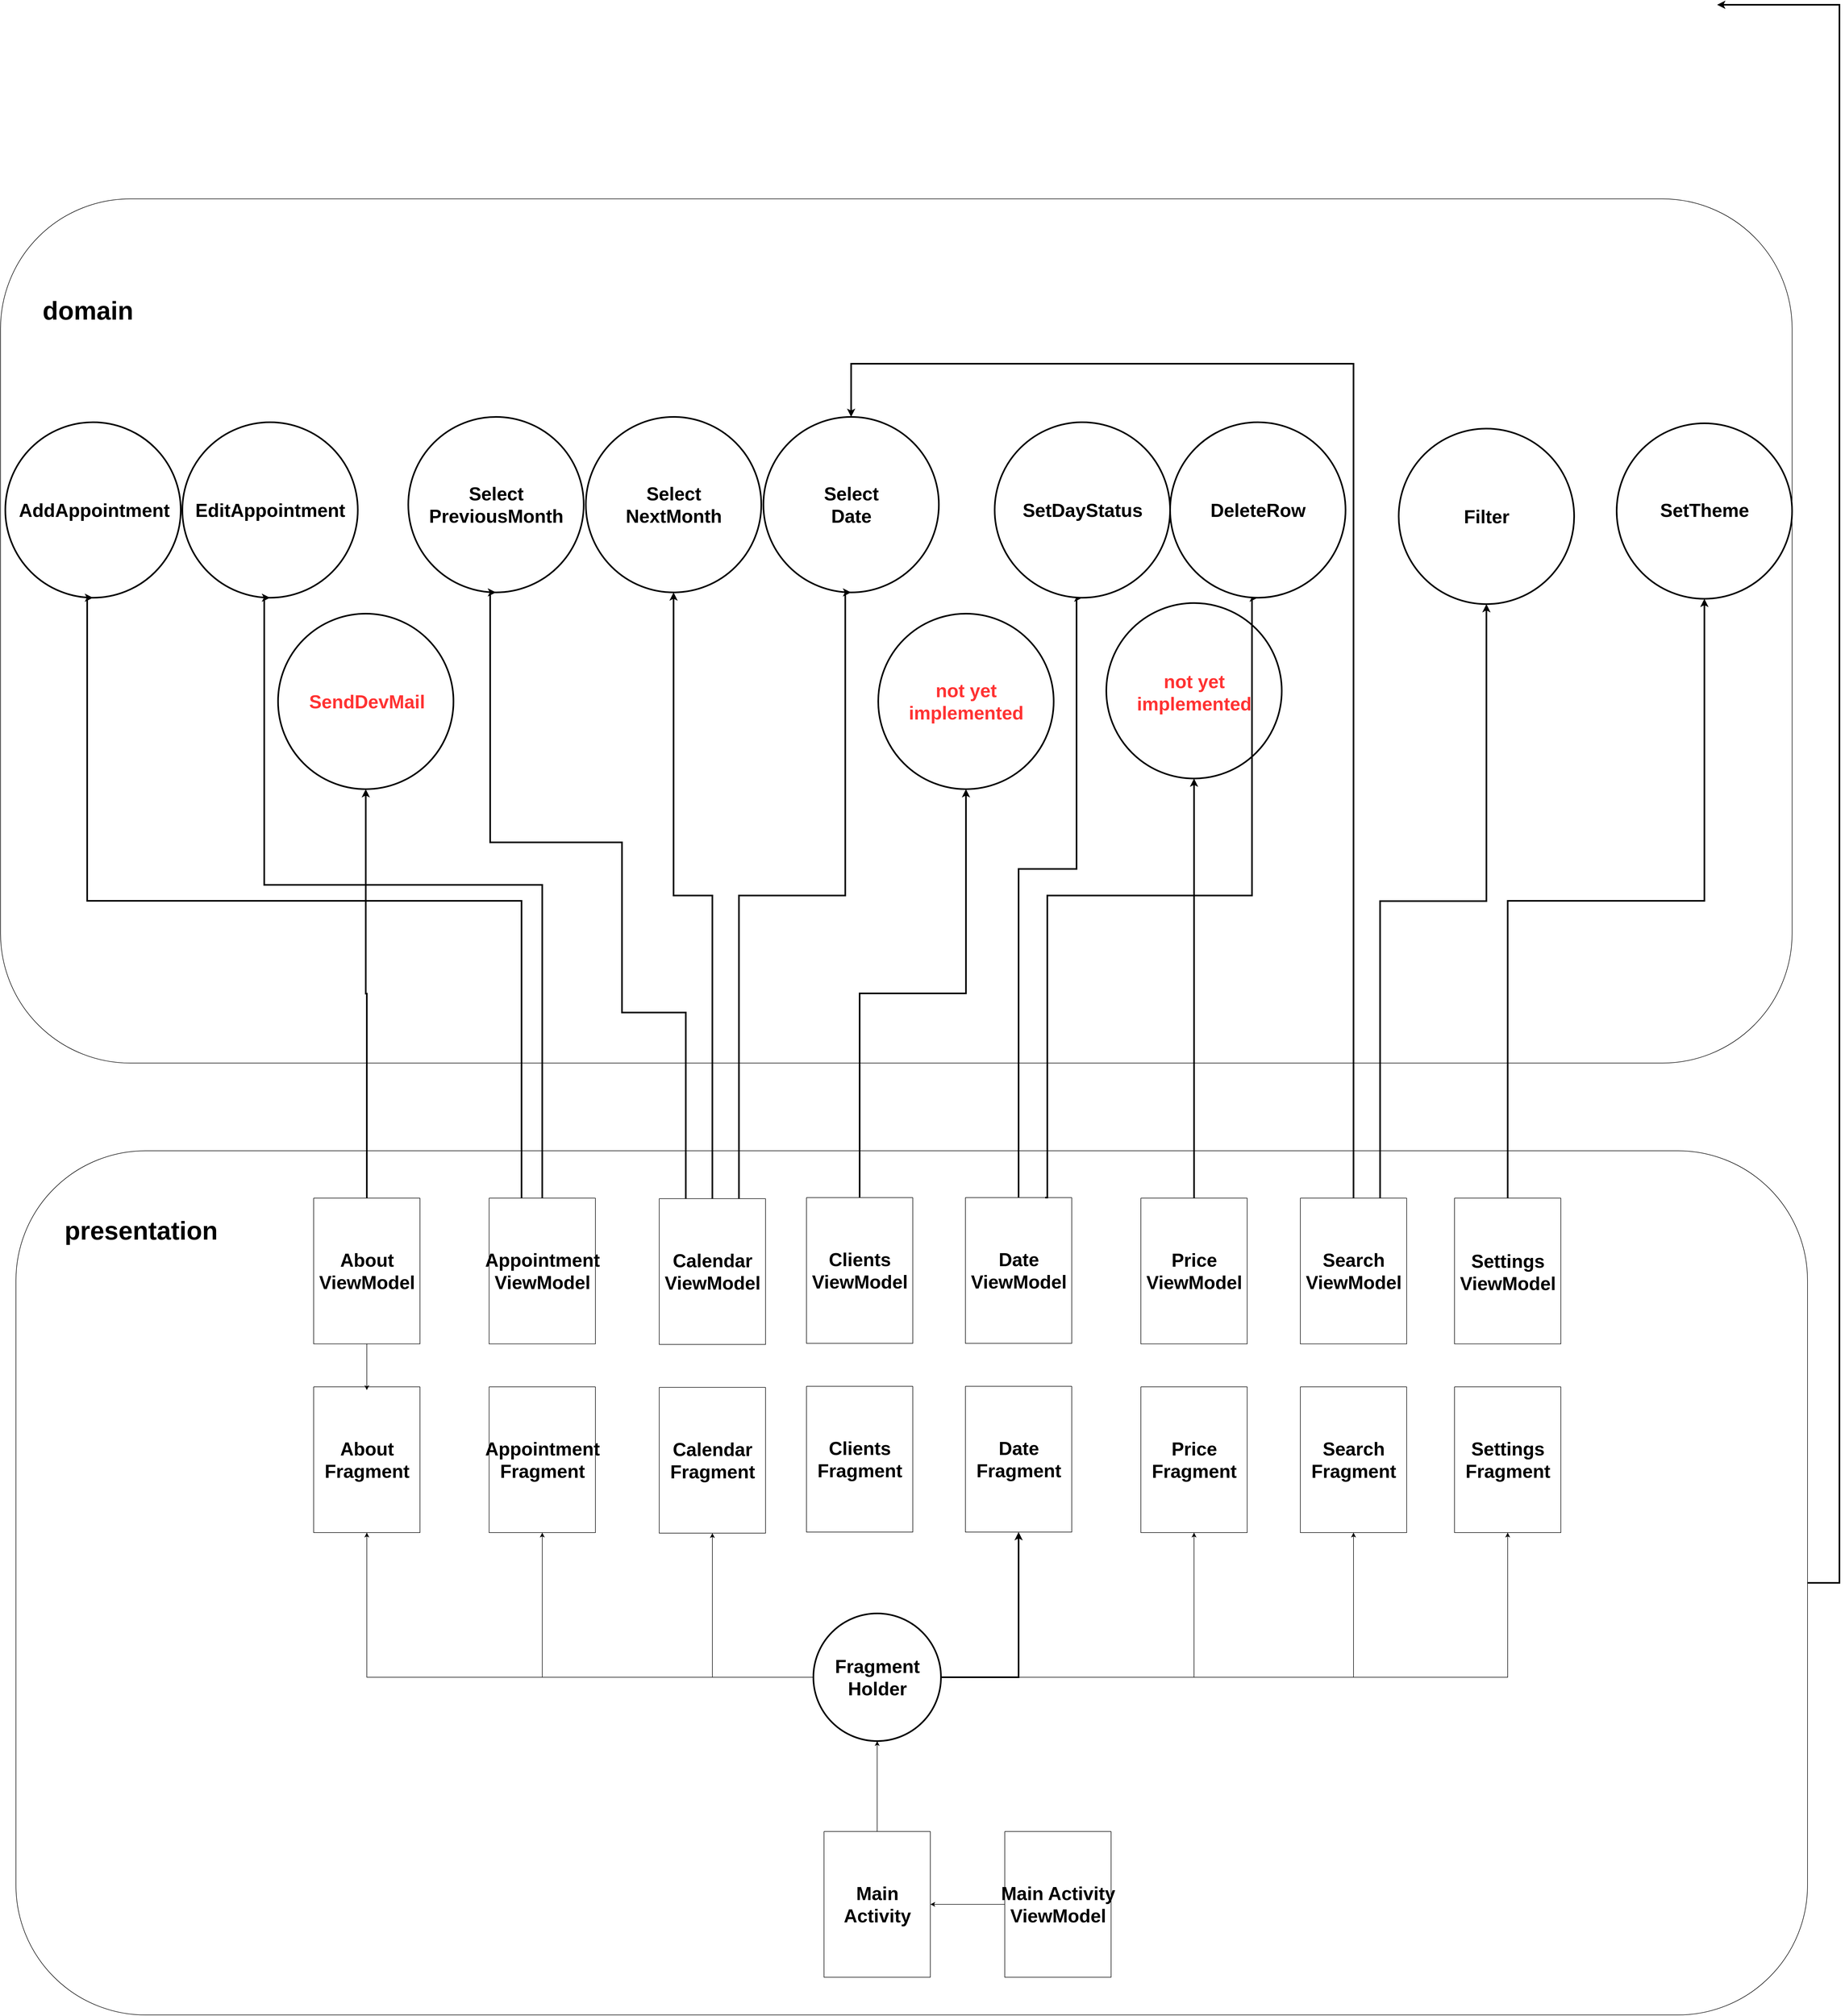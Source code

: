 <mxfile version="20.8.5" type="github">
  <diagram id="-fB192dCxYrc6BMrNV2s" name="Страница 1">
    <mxGraphModel dx="10387" dy="5307" grid="1" gridSize="10" guides="1" tooltips="1" connect="1" arrows="1" fold="1" page="1" pageScale="1" pageWidth="827" pageHeight="1169" math="0" shadow="0">
      <root>
        <mxCell id="0" />
        <mxCell id="1" parent="0" />
        <mxCell id="4gGjTpzzvBJ2QWFjTk4x-243" value="" style="group" parent="1" vertex="1" connectable="0">
          <mxGeometry x="-391" y="1455" width="3301" height="1215.04" as="geometry" />
        </mxCell>
        <mxCell id="avfBRFNsj0o9U9Dhmwhw-9" value="" style="group" vertex="1" connectable="0" parent="4gGjTpzzvBJ2QWFjTk4x-243">
          <mxGeometry x="-60" y="10" width="3361" height="1205.04" as="geometry" />
        </mxCell>
        <mxCell id="avfBRFNsj0o9U9Dhmwhw-10" value="" style="rounded=1;whiteSpace=wrap;html=1;" vertex="1" parent="avfBRFNsj0o9U9Dhmwhw-9">
          <mxGeometry x="-9" y="-420" width="3370" height="1625.04" as="geometry" />
        </mxCell>
        <mxCell id="4gGjTpzzvBJ2QWFjTk4x-244" value="" style="ellipse;whiteSpace=wrap;html=1;aspect=fixed;strokeWidth=3;fontSize=48;" parent="avfBRFNsj0o9U9Dhmwhw-9" vertex="1">
          <mxGeometry width="330" height="330" as="geometry" />
        </mxCell>
        <mxCell id="4gGjTpzzvBJ2QWFjTk4x-245" value="&lt;font&gt;AddAppointment&lt;/font&gt;" style="text;strokeColor=none;fillColor=none;html=1;fontSize=35;fontStyle=1;verticalAlign=middle;align=center;strokeWidth=3;fontColor=#000000000;" parent="avfBRFNsj0o9U9Dhmwhw-9" vertex="1">
          <mxGeometry x="117" y="145" width="100" height="40" as="geometry" />
        </mxCell>
        <mxCell id="4gGjTpzzvBJ2QWFjTk4x-231" value="domain" style="text;strokeColor=none;fillColor=none;html=1;fontSize=48;fontStyle=1;verticalAlign=middle;align=center;strokeWidth=3;" parent="avfBRFNsj0o9U9Dhmwhw-9" vertex="1">
          <mxGeometry x="70" y="-230" width="170" height="40" as="geometry" />
        </mxCell>
        <mxCell id="4gGjTpzzvBJ2QWFjTk4x-241" value="" style="group" parent="avfBRFNsj0o9U9Dhmwhw-9" vertex="1" connectable="0">
          <mxGeometry x="515" y="360" width="330" height="330" as="geometry" />
        </mxCell>
        <mxCell id="4gGjTpzzvBJ2QWFjTk4x-242" value="" style="group" parent="4gGjTpzzvBJ2QWFjTk4x-241" vertex="1" connectable="0">
          <mxGeometry x="-2" width="330" height="330" as="geometry" />
        </mxCell>
        <mxCell id="4gGjTpzzvBJ2QWFjTk4x-236" value="" style="ellipse;whiteSpace=wrap;html=1;aspect=fixed;strokeWidth=3;fontSize=48;" parent="4gGjTpzzvBJ2QWFjTk4x-242" vertex="1">
          <mxGeometry width="330" height="330" as="geometry" />
        </mxCell>
        <mxCell id="4gGjTpzzvBJ2QWFjTk4x-237" value="SendDevMail" style="text;strokeColor=none;fillColor=none;html=1;fontSize=35;fontStyle=1;verticalAlign=middle;align=center;strokeWidth=3;fontColor=#FF3333;" parent="4gGjTpzzvBJ2QWFjTk4x-242" vertex="1">
          <mxGeometry x="117" y="145" width="100" height="40" as="geometry" />
        </mxCell>
        <mxCell id="4gGjTpzzvBJ2QWFjTk4x-289" value="" style="group;fontColor=#FF66B3;" parent="avfBRFNsj0o9U9Dhmwhw-9" vertex="1" connectable="0">
          <mxGeometry x="1640" y="360" width="330" height="330" as="geometry" />
        </mxCell>
        <mxCell id="4gGjTpzzvBJ2QWFjTk4x-290" value="" style="ellipse;whiteSpace=wrap;html=1;aspect=fixed;strokeWidth=3;fontSize=48;" parent="4gGjTpzzvBJ2QWFjTk4x-289" vertex="1">
          <mxGeometry x="2" width="330" height="330" as="geometry" />
        </mxCell>
        <mxCell id="4gGjTpzzvBJ2QWFjTk4x-291" value="not yet &lt;br&gt;implemented" style="text;strokeColor=none;fillColor=none;html=1;fontSize=35;fontStyle=1;verticalAlign=middle;align=center;strokeWidth=3;fontColor=#FF3333;" parent="4gGjTpzzvBJ2QWFjTk4x-289" vertex="1">
          <mxGeometry x="117" y="145" width="100" height="40" as="geometry" />
        </mxCell>
        <mxCell id="4gGjTpzzvBJ2QWFjTk4x-300" value="" style="ellipse;whiteSpace=wrap;html=1;aspect=fixed;strokeWidth=3;fontSize=48;" parent="avfBRFNsj0o9U9Dhmwhw-9" vertex="1">
          <mxGeometry x="2071" y="340" width="330" height="330" as="geometry" />
        </mxCell>
        <mxCell id="4gGjTpzzvBJ2QWFjTk4x-301" value="not yet &lt;br&gt;implemented" style="text;strokeColor=none;fillColor=none;html=1;fontSize=35;fontStyle=1;verticalAlign=middle;align=center;strokeWidth=3;fontColor=#FF3333;" parent="avfBRFNsj0o9U9Dhmwhw-9" vertex="1">
          <mxGeometry x="2186" y="490" width="100" height="35" as="geometry" />
        </mxCell>
        <mxCell id="avfBRFNsj0o9U9Dhmwhw-1" value="" style="rounded=1;whiteSpace=wrap;html=1;" vertex="1" parent="1">
          <mxGeometry x="-431" y="2835" width="3370" height="1625.04" as="geometry" />
        </mxCell>
        <mxCell id="4gGjTpzzvBJ2QWFjTk4x-29" value="presentation" style="text;strokeColor=none;fillColor=none;html=1;fontSize=48;fontStyle=1;verticalAlign=middle;align=center;strokeWidth=3;container=0;" parent="1" vertex="1">
          <mxGeometry x="-281" y="2965" width="170" height="40" as="geometry" />
        </mxCell>
        <mxCell id="4gGjTpzzvBJ2QWFjTk4x-249" value="" style="group" parent="1" vertex="1" connectable="0">
          <mxGeometry x="-23" y="1445" width="330" height="330" as="geometry" />
        </mxCell>
        <mxCell id="4gGjTpzzvBJ2QWFjTk4x-250" value="" style="ellipse;whiteSpace=wrap;html=1;aspect=fixed;strokeWidth=3;fontSize=48;" parent="4gGjTpzzvBJ2QWFjTk4x-249" vertex="1">
          <mxGeometry x="-95" y="20" width="330" height="330" as="geometry" />
        </mxCell>
        <mxCell id="4gGjTpzzvBJ2QWFjTk4x-251" value="&lt;font&gt;EditAppointment&lt;/font&gt;" style="text;strokeColor=none;fillColor=none;html=1;fontSize=35;fontStyle=1;verticalAlign=middle;align=center;strokeWidth=3;fontColor=#000000000;" parent="4gGjTpzzvBJ2QWFjTk4x-249" vertex="1">
          <mxGeometry x="20" y="165" width="100" height="40" as="geometry" />
        </mxCell>
        <mxCell id="4gGjTpzzvBJ2QWFjTk4x-255" value="" style="group" parent="1" vertex="1" connectable="0">
          <mxGeometry x="407" y="1455" width="330" height="330" as="geometry" />
        </mxCell>
        <mxCell id="4gGjTpzzvBJ2QWFjTk4x-256" value="" style="ellipse;whiteSpace=wrap;html=1;aspect=fixed;strokeWidth=3;fontSize=48;" parent="4gGjTpzzvBJ2QWFjTk4x-255" vertex="1">
          <mxGeometry x="-100" width="330" height="330" as="geometry" />
        </mxCell>
        <mxCell id="4gGjTpzzvBJ2QWFjTk4x-257" value="&lt;font&gt;Select&lt;br&gt;PreviousMonth&lt;/font&gt;" style="text;strokeColor=none;fillColor=none;html=1;fontSize=35;fontStyle=1;verticalAlign=middle;align=center;strokeWidth=3;fontColor=#000000000;" parent="4gGjTpzzvBJ2QWFjTk4x-255" vertex="1">
          <mxGeometry x="15" y="145" width="100" height="40" as="geometry" />
        </mxCell>
        <mxCell id="4gGjTpzzvBJ2QWFjTk4x-264" value="" style="group" parent="1" vertex="1" connectable="0">
          <mxGeometry x="639" y="1455" width="330" height="330" as="geometry" />
        </mxCell>
        <mxCell id="4gGjTpzzvBJ2QWFjTk4x-265" value="" style="ellipse;whiteSpace=wrap;html=1;aspect=fixed;strokeWidth=3;fontSize=48;" parent="4gGjTpzzvBJ2QWFjTk4x-264" vertex="1">
          <mxGeometry x="2" width="330" height="330" as="geometry" />
        </mxCell>
        <mxCell id="4gGjTpzzvBJ2QWFjTk4x-266" value="Select&lt;br&gt;NextMonth" style="text;strokeColor=none;fillColor=none;html=1;fontSize=35;fontStyle=1;verticalAlign=middle;align=center;strokeWidth=3;fontColor=#000000000;" parent="4gGjTpzzvBJ2QWFjTk4x-264" vertex="1">
          <mxGeometry x="117" y="145" width="100" height="40" as="geometry" />
        </mxCell>
        <mxCell id="4gGjTpzzvBJ2QWFjTk4x-267" value="" style="group" parent="1" vertex="1" connectable="0">
          <mxGeometry x="973" y="1455" width="330" height="330" as="geometry" />
        </mxCell>
        <mxCell id="4gGjTpzzvBJ2QWFjTk4x-268" value="" style="ellipse;whiteSpace=wrap;html=1;aspect=fixed;strokeWidth=3;fontSize=48;" parent="4gGjTpzzvBJ2QWFjTk4x-267" vertex="1">
          <mxGeometry x="2" width="330" height="330" as="geometry" />
        </mxCell>
        <mxCell id="4gGjTpzzvBJ2QWFjTk4x-269" value="Select&lt;br&gt;Date" style="text;strokeColor=none;fillColor=none;html=1;fontSize=35;fontStyle=1;verticalAlign=middle;align=center;strokeWidth=3;fontColor=#000000000;" parent="4gGjTpzzvBJ2QWFjTk4x-267" vertex="1">
          <mxGeometry x="117" y="145" width="100" height="40" as="geometry" />
        </mxCell>
        <mxCell id="4gGjTpzzvBJ2QWFjTk4x-279" style="edgeStyle=orthogonalEdgeStyle;rounded=0;jumpSize=11;orthogonalLoop=1;jettySize=auto;html=1;entryX=1;entryY=0.5;entryDx=0;entryDy=0;strokeWidth=3;fontSize=28;fontColor=#000000000;exitX=1;exitY=0.5;exitDx=0;exitDy=0;" parent="1" edge="1" source="avfBRFNsj0o9U9Dhmwhw-1">
          <mxGeometry relative="1" as="geometry">
            <mxPoint x="2849" y="3498.6" as="sourcePoint" />
            <mxPoint x="2769" y="680" as="targetPoint" />
            <Array as="points">
              <mxPoint x="2999" y="3648" />
              <mxPoint x="2999" y="680" />
            </Array>
          </mxGeometry>
        </mxCell>
        <mxCell id="4gGjTpzzvBJ2QWFjTk4x-307" style="edgeStyle=orthogonalEdgeStyle;rounded=0;jumpSize=11;orthogonalLoop=1;jettySize=auto;html=1;entryX=0.5;entryY=1;entryDx=0;entryDy=0;strokeWidth=3;fontSize=35;fontColor=#FF3333;" parent="1" source="4gGjTpzzvBJ2QWFjTk4x-31" target="4gGjTpzzvBJ2QWFjTk4x-265" edge="1">
          <mxGeometry relative="1" as="geometry" />
        </mxCell>
        <mxCell id="4gGjTpzzvBJ2QWFjTk4x-308" style="edgeStyle=orthogonalEdgeStyle;rounded=0;jumpSize=11;orthogonalLoop=1;jettySize=auto;html=1;strokeWidth=3;fontSize=35;fontColor=#FF3333;entryX=0.5;entryY=1;entryDx=0;entryDy=0;exitX=0.25;exitY=0;exitDx=0;exitDy=0;" parent="1" source="4gGjTpzzvBJ2QWFjTk4x-31" target="4gGjTpzzvBJ2QWFjTk4x-256" edge="1">
          <mxGeometry relative="1" as="geometry">
            <Array as="points">
              <mxPoint x="829" y="2575" />
              <mxPoint x="709" y="2575" />
              <mxPoint x="709" y="2255" />
              <mxPoint x="461" y="2255" />
            </Array>
          </mxGeometry>
        </mxCell>
        <mxCell id="4gGjTpzzvBJ2QWFjTk4x-310" style="edgeStyle=orthogonalEdgeStyle;rounded=0;jumpSize=11;orthogonalLoop=1;jettySize=auto;html=1;entryX=0.5;entryY=1;entryDx=0;entryDy=0;strokeWidth=3;fontSize=35;fontColor=#FF3333;exitX=0.75;exitY=0;exitDx=0;exitDy=0;" parent="1" source="4gGjTpzzvBJ2QWFjTk4x-31" target="4gGjTpzzvBJ2QWFjTk4x-268" edge="1">
          <mxGeometry relative="1" as="geometry">
            <Array as="points">
              <mxPoint x="929" y="2355" />
              <mxPoint x="1129" y="2355" />
              <mxPoint x="1129" y="1785" />
            </Array>
          </mxGeometry>
        </mxCell>
        <mxCell id="4gGjTpzzvBJ2QWFjTk4x-31" value="" style="swimlane;startSize=0;container=0;" parent="1" vertex="1">
          <mxGeometry x="779" y="2925" width="200" height="274.074" as="geometry" />
        </mxCell>
        <mxCell id="4gGjTpzzvBJ2QWFjTk4x-44" value="" style="swimlane;startSize=0;container=0;" parent="1" vertex="1">
          <mxGeometry x="779" y="3279.926" width="200" height="274.074" as="geometry" />
        </mxCell>
        <mxCell id="4gGjTpzzvBJ2QWFjTk4x-94" value="Calendar&lt;br style=&quot;border-color: var(--border-color); font-size: 35px;&quot;&gt;Fragment" style="text;strokeColor=none;fillColor=none;html=1;fontSize=35;fontStyle=1;verticalAlign=middle;align=center;strokeWidth=3;container=0;" parent="1" vertex="1">
          <mxGeometry x="829" y="3396.96" width="100" height="40" as="geometry" />
        </mxCell>
        <mxCell id="4gGjTpzzvBJ2QWFjTk4x-311" style="edgeStyle=orthogonalEdgeStyle;rounded=0;jumpSize=11;orthogonalLoop=1;jettySize=auto;html=1;entryX=0.5;entryY=1;entryDx=0;entryDy=0;strokeWidth=3;fontSize=35;fontColor=#FF3333;exitX=0.305;exitY=0.002;exitDx=0;exitDy=0;exitPerimeter=0;" parent="1" source="4gGjTpzzvBJ2QWFjTk4x-100" target="4gGjTpzzvBJ2QWFjTk4x-244" edge="1">
          <mxGeometry relative="1" as="geometry">
            <Array as="points">
              <mxPoint x="520" y="2365" />
              <mxPoint x="-297" y="2365" />
            </Array>
          </mxGeometry>
        </mxCell>
        <mxCell id="4gGjTpzzvBJ2QWFjTk4x-312" style="edgeStyle=orthogonalEdgeStyle;rounded=0;jumpSize=11;orthogonalLoop=1;jettySize=auto;html=1;entryX=0.5;entryY=1;entryDx=0;entryDy=0;strokeWidth=3;fontSize=35;fontColor=#FF3333;" parent="1" source="4gGjTpzzvBJ2QWFjTk4x-100" target="4gGjTpzzvBJ2QWFjTk4x-250" edge="1">
          <mxGeometry relative="1" as="geometry">
            <Array as="points">
              <mxPoint x="559" y="2335" />
              <mxPoint x="36" y="2335" />
            </Array>
          </mxGeometry>
        </mxCell>
        <mxCell id="4gGjTpzzvBJ2QWFjTk4x-100" value="" style="swimlane;startSize=0;container=0;" parent="1" vertex="1">
          <mxGeometry x="459" y="2924" width="200" height="274.074" as="geometry" />
        </mxCell>
        <mxCell id="4gGjTpzzvBJ2QWFjTk4x-103" value="" style="swimlane;startSize=0;container=0;" parent="1" vertex="1">
          <mxGeometry x="459" y="3278.926" width="200" height="274.074" as="geometry" />
        </mxCell>
        <mxCell id="4gGjTpzzvBJ2QWFjTk4x-104" value="Appointment&lt;br style=&quot;border-color: var(--border-color); font-size: 35px;&quot;&gt;Fragment" style="text;strokeColor=none;fillColor=none;html=1;fontSize=35;fontStyle=1;verticalAlign=middle;align=center;strokeWidth=3;container=0;" parent="1" vertex="1">
          <mxGeometry x="509" y="3395.96" width="100" height="40" as="geometry" />
        </mxCell>
        <mxCell id="4gGjTpzzvBJ2QWFjTk4x-295" style="edgeStyle=orthogonalEdgeStyle;rounded=0;jumpSize=11;orthogonalLoop=1;jettySize=auto;html=1;entryX=0.5;entryY=1;entryDx=0;entryDy=0;strokeWidth=3;fontSize=35;fontColor=#FF3333;" parent="1" source="4gGjTpzzvBJ2QWFjTk4x-105" target="4gGjTpzzvBJ2QWFjTk4x-293" edge="1">
          <mxGeometry relative="1" as="geometry">
            <Array as="points">
              <mxPoint x="1455" y="2305" />
              <mxPoint x="1564" y="2305" />
            </Array>
          </mxGeometry>
        </mxCell>
        <mxCell id="4gGjTpzzvBJ2QWFjTk4x-298" style="edgeStyle=orthogonalEdgeStyle;rounded=0;jumpSize=11;orthogonalLoop=1;jettySize=auto;html=1;entryX=0.5;entryY=1;entryDx=0;entryDy=0;strokeWidth=3;fontSize=35;fontColor=#FF3333;exitX=0.75;exitY=0;exitDx=0;exitDy=0;" parent="1" source="4gGjTpzzvBJ2QWFjTk4x-105" target="4gGjTpzzvBJ2QWFjTk4x-296" edge="1">
          <mxGeometry relative="1" as="geometry">
            <Array as="points">
              <mxPoint x="1509" y="2923" />
              <mxPoint x="1509" y="2355" />
              <mxPoint x="1894" y="2355" />
            </Array>
          </mxGeometry>
        </mxCell>
        <mxCell id="4gGjTpzzvBJ2QWFjTk4x-105" value="" style="swimlane;startSize=0;container=0;" parent="1" vertex="1">
          <mxGeometry x="1355" y="2923" width="200" height="274.074" as="geometry" />
        </mxCell>
        <mxCell id="4gGjTpzzvBJ2QWFjTk4x-108" value="" style="swimlane;startSize=0;container=0;" parent="1" vertex="1">
          <mxGeometry x="1355" y="3277.926" width="200" height="274.074" as="geometry" />
        </mxCell>
        <mxCell id="4gGjTpzzvBJ2QWFjTk4x-109" value="Date&lt;br style=&quot;border-color: var(--border-color); font-size: 35px;&quot;&gt;Fragment" style="text;strokeColor=none;fillColor=none;html=1;fontSize=35;fontStyle=1;verticalAlign=middle;align=center;strokeWidth=3;container=0;" parent="1" vertex="1">
          <mxGeometry x="1405" y="3394.96" width="100" height="40" as="geometry" />
        </mxCell>
        <mxCell id="4gGjTpzzvBJ2QWFjTk4x-302" style="edgeStyle=orthogonalEdgeStyle;rounded=0;jumpSize=11;orthogonalLoop=1;jettySize=auto;html=1;entryX=0.5;entryY=1;entryDx=0;entryDy=0;strokeWidth=3;fontSize=35;fontColor=#FF3333;" parent="1" source="4gGjTpzzvBJ2QWFjTk4x-110" target="4gGjTpzzvBJ2QWFjTk4x-300" edge="1">
          <mxGeometry relative="1" as="geometry" />
        </mxCell>
        <mxCell id="4gGjTpzzvBJ2QWFjTk4x-110" value="" style="swimlane;startSize=0;container=0;fontSize=35;" parent="1" vertex="1">
          <mxGeometry x="1685" y="2924" width="200" height="274.074" as="geometry" />
        </mxCell>
        <mxCell id="4gGjTpzzvBJ2QWFjTk4x-113" value="" style="swimlane;startSize=0;container=0;" parent="1" vertex="1">
          <mxGeometry x="1685" y="3278.926" width="200" height="274.074" as="geometry" />
        </mxCell>
        <mxCell id="4gGjTpzzvBJ2QWFjTk4x-114" value="Price&lt;br style=&quot;border-color: var(--border-color); font-size: 35px;&quot;&gt;Fragment" style="text;strokeColor=none;fillColor=none;html=1;fontSize=35;fontStyle=1;verticalAlign=middle;align=center;strokeWidth=3;container=0;" parent="1" vertex="1">
          <mxGeometry x="1735" y="3395.96" width="100" height="40" as="geometry" />
        </mxCell>
        <mxCell id="4gGjTpzzvBJ2QWFjTk4x-306" style="edgeStyle=orthogonalEdgeStyle;rounded=0;jumpSize=11;orthogonalLoop=1;jettySize=auto;html=1;entryX=0.5;entryY=1;entryDx=0;entryDy=0;strokeWidth=3;fontSize=35;fontColor=#FF3333;exitX=0.75;exitY=0;exitDx=0;exitDy=0;" parent="1" source="4gGjTpzzvBJ2QWFjTk4x-115" target="4gGjTpzzvBJ2QWFjTk4x-304" edge="1">
          <mxGeometry relative="1" as="geometry" />
        </mxCell>
        <mxCell id="avfBRFNsj0o9U9Dhmwhw-5" style="edgeStyle=orthogonalEdgeStyle;rounded=0;orthogonalLoop=1;jettySize=auto;html=1;entryX=0.5;entryY=0;entryDx=0;entryDy=0;strokeWidth=3;" edge="1" parent="1" source="4gGjTpzzvBJ2QWFjTk4x-115" target="4gGjTpzzvBJ2QWFjTk4x-268">
          <mxGeometry relative="1" as="geometry">
            <Array as="points">
              <mxPoint x="2085" y="1355" />
              <mxPoint x="1140" y="1355" />
            </Array>
          </mxGeometry>
        </mxCell>
        <mxCell id="4gGjTpzzvBJ2QWFjTk4x-115" value="" style="swimlane;startSize=0;container=0;" parent="1" vertex="1">
          <mxGeometry x="1985" y="2924" width="200" height="274.074" as="geometry" />
        </mxCell>
        <mxCell id="4gGjTpzzvBJ2QWFjTk4x-118" value="" style="swimlane;startSize=0;container=0;" parent="1" vertex="1">
          <mxGeometry x="1985" y="3278.926" width="200" height="274.074" as="geometry" />
        </mxCell>
        <mxCell id="4gGjTpzzvBJ2QWFjTk4x-119" value="Search&lt;br style=&quot;border-color: var(--border-color); font-size: 35px;&quot;&gt;Fragment" style="text;strokeColor=none;fillColor=none;html=1;fontSize=35;fontStyle=1;verticalAlign=middle;align=center;strokeWidth=3;container=0;" parent="1" vertex="1">
          <mxGeometry x="2035" y="3395.96" width="100" height="40" as="geometry" />
        </mxCell>
        <mxCell id="4gGjTpzzvBJ2QWFjTk4x-315" style="edgeStyle=orthogonalEdgeStyle;rounded=0;jumpSize=11;orthogonalLoop=1;jettySize=auto;html=1;entryX=0.5;entryY=1;entryDx=0;entryDy=0;strokeWidth=3;fontSize=35;fontColor=#FF3333;exitX=0.5;exitY=0;exitDx=0;exitDy=0;" parent="1" source="4gGjTpzzvBJ2QWFjTk4x-120" target="4gGjTpzzvBJ2QWFjTk4x-313" edge="1">
          <mxGeometry relative="1" as="geometry">
            <Array as="points">
              <mxPoint x="2375" y="2365" />
              <mxPoint x="2745" y="2365" />
            </Array>
          </mxGeometry>
        </mxCell>
        <mxCell id="4gGjTpzzvBJ2QWFjTk4x-120" value="" style="swimlane;startSize=0;container=0;" parent="1" vertex="1">
          <mxGeometry x="2275" y="2924" width="200" height="274.074" as="geometry" />
        </mxCell>
        <mxCell id="4gGjTpzzvBJ2QWFjTk4x-123" value="" style="swimlane;startSize=0;container=0;" parent="1" vertex="1">
          <mxGeometry x="2275" y="3278.926" width="200" height="274.074" as="geometry" />
        </mxCell>
        <mxCell id="4gGjTpzzvBJ2QWFjTk4x-124" value="Settings&lt;br style=&quot;border-color: var(--border-color); font-size: 35px;&quot;&gt;Fragment" style="text;strokeColor=none;fillColor=none;html=1;fontSize=35;fontStyle=1;verticalAlign=middle;align=center;strokeWidth=3;container=0;" parent="1" vertex="1">
          <mxGeometry x="2325" y="3395.96" width="100" height="40" as="geometry" />
        </mxCell>
        <mxCell id="4gGjTpzzvBJ2QWFjTk4x-142" style="edgeStyle=orthogonalEdgeStyle;rounded=0;orthogonalLoop=1;jettySize=auto;html=1;entryX=1;entryY=0.5;entryDx=0;entryDy=0;fontSize=48;" parent="1" source="4gGjTpzzvBJ2QWFjTk4x-140" target="4gGjTpzzvBJ2QWFjTk4x-137" edge="1">
          <mxGeometry relative="1" as="geometry" />
        </mxCell>
        <mxCell id="4gGjTpzzvBJ2QWFjTk4x-140" value="" style="swimlane;startSize=0;container=0;" parent="1" vertex="1">
          <mxGeometry x="1429" y="4114.996" width="200" height="274.074" as="geometry" />
        </mxCell>
        <mxCell id="4gGjTpzzvBJ2QWFjTk4x-141" value="Main Activity&lt;br style=&quot;font-size: 35px;&quot;&gt;ViewModel" style="text;strokeColor=none;fillColor=none;html=1;fontSize=35;fontStyle=1;verticalAlign=middle;align=center;strokeWidth=3;container=0;" parent="1" vertex="1">
          <mxGeometry x="1479" y="4232.03" width="100" height="40" as="geometry" />
        </mxCell>
        <mxCell id="4gGjTpzzvBJ2QWFjTk4x-170" style="edgeStyle=orthogonalEdgeStyle;rounded=0;orthogonalLoop=1;jettySize=auto;html=1;entryX=0.5;entryY=1;entryDx=0;entryDy=0;fontSize=48;" parent="1" source="4gGjTpzzvBJ2QWFjTk4x-163" target="4gGjTpzzvBJ2QWFjTk4x-98" edge="1">
          <mxGeometry relative="1" as="geometry" />
        </mxCell>
        <mxCell id="4gGjTpzzvBJ2QWFjTk4x-171" style="edgeStyle=orthogonalEdgeStyle;rounded=0;orthogonalLoop=1;jettySize=auto;html=1;entryX=0.5;entryY=1;entryDx=0;entryDy=0;fontSize=48;" parent="1" source="4gGjTpzzvBJ2QWFjTk4x-163" target="4gGjTpzzvBJ2QWFjTk4x-103" edge="1">
          <mxGeometry relative="1" as="geometry" />
        </mxCell>
        <mxCell id="4gGjTpzzvBJ2QWFjTk4x-172" style="edgeStyle=orthogonalEdgeStyle;rounded=0;orthogonalLoop=1;jettySize=auto;html=1;entryX=0.5;entryY=1;entryDx=0;entryDy=0;fontSize=48;" parent="1" source="4gGjTpzzvBJ2QWFjTk4x-163" target="4gGjTpzzvBJ2QWFjTk4x-44" edge="1">
          <mxGeometry relative="1" as="geometry" />
        </mxCell>
        <mxCell id="4gGjTpzzvBJ2QWFjTk4x-174" style="edgeStyle=orthogonalEdgeStyle;rounded=0;orthogonalLoop=1;jettySize=auto;html=1;entryX=0.5;entryY=1;entryDx=0;entryDy=0;fontSize=48;" parent="1" source="4gGjTpzzvBJ2QWFjTk4x-163" target="4gGjTpzzvBJ2QWFjTk4x-113" edge="1">
          <mxGeometry relative="1" as="geometry" />
        </mxCell>
        <mxCell id="4gGjTpzzvBJ2QWFjTk4x-175" style="edgeStyle=orthogonalEdgeStyle;rounded=0;orthogonalLoop=1;jettySize=auto;html=1;entryX=0.5;entryY=1;entryDx=0;entryDy=0;fontSize=48;" parent="1" source="4gGjTpzzvBJ2QWFjTk4x-163" target="4gGjTpzzvBJ2QWFjTk4x-118" edge="1">
          <mxGeometry relative="1" as="geometry" />
        </mxCell>
        <mxCell id="4gGjTpzzvBJ2QWFjTk4x-176" style="edgeStyle=orthogonalEdgeStyle;rounded=0;orthogonalLoop=1;jettySize=auto;html=1;entryX=0.5;entryY=1;entryDx=0;entryDy=0;fontSize=48;" parent="1" source="4gGjTpzzvBJ2QWFjTk4x-163" target="4gGjTpzzvBJ2QWFjTk4x-123" edge="1">
          <mxGeometry relative="1" as="geometry" />
        </mxCell>
        <mxCell id="4gGjTpzzvBJ2QWFjTk4x-178" style="edgeStyle=orthogonalEdgeStyle;rounded=0;orthogonalLoop=1;jettySize=auto;html=1;fontSize=48;" parent="1" source="4gGjTpzzvBJ2QWFjTk4x-95" edge="1">
          <mxGeometry relative="1" as="geometry">
            <mxPoint x="229" y="3285" as="targetPoint" />
          </mxGeometry>
        </mxCell>
        <mxCell id="avfBRFNsj0o9U9Dhmwhw-3" style="edgeStyle=orthogonalEdgeStyle;rounded=0;orthogonalLoop=1;jettySize=auto;html=1;entryX=0.5;entryY=1;entryDx=0;entryDy=0;strokeWidth=3;" edge="1" parent="1" source="4gGjTpzzvBJ2QWFjTk4x-95" target="4gGjTpzzvBJ2QWFjTk4x-236">
          <mxGeometry relative="1" as="geometry" />
        </mxCell>
        <mxCell id="4gGjTpzzvBJ2QWFjTk4x-95" value="" style="swimlane;startSize=0;container=0;" parent="1" vertex="1">
          <mxGeometry x="129" y="2924" width="200" height="274.074" as="geometry" />
        </mxCell>
        <mxCell id="4gGjTpzzvBJ2QWFjTk4x-98" value="" style="swimlane;startSize=0;container=0;" parent="1" vertex="1">
          <mxGeometry x="129" y="3278.926" width="200" height="274.074" as="geometry" />
        </mxCell>
        <mxCell id="4gGjTpzzvBJ2QWFjTk4x-99" value="About&lt;br style=&quot;border-color: var(--border-color); font-size: 35px;&quot;&gt;Fragment" style="text;strokeColor=none;fillColor=none;html=1;fontSize=35;fontStyle=1;verticalAlign=middle;align=center;strokeWidth=3;container=0;" parent="1" vertex="1">
          <mxGeometry x="179" y="3395.96" width="100" height="40" as="geometry" />
        </mxCell>
        <mxCell id="4gGjTpzzvBJ2QWFjTk4x-93" value="Calendar&lt;br style=&quot;font-size: 35px;&quot;&gt;ViewModel" style="text;strokeColor=none;fillColor=none;html=1;fontSize=35;fontStyle=1;verticalAlign=middle;align=center;strokeWidth=3;container=0;" parent="1" vertex="1">
          <mxGeometry x="829" y="3042.04" width="100" height="40" as="geometry" />
        </mxCell>
        <mxCell id="4gGjTpzzvBJ2QWFjTk4x-101" value="Appointment&lt;br style=&quot;font-size: 35px;&quot;&gt;ViewModel" style="text;strokeColor=none;fillColor=none;html=1;fontSize=35;fontStyle=1;verticalAlign=middle;align=center;strokeWidth=3;container=0;" parent="1" vertex="1">
          <mxGeometry x="509" y="3041.04" width="100" height="40" as="geometry" />
        </mxCell>
        <mxCell id="4gGjTpzzvBJ2QWFjTk4x-106" value="Date&lt;br style=&quot;font-size: 35px;&quot;&gt;ViewModel" style="text;strokeColor=none;fillColor=none;html=1;fontSize=35;fontStyle=1;verticalAlign=middle;align=center;strokeWidth=3;container=0;" parent="1" vertex="1">
          <mxGeometry x="1405" y="3040.04" width="100" height="40" as="geometry" />
        </mxCell>
        <mxCell id="4gGjTpzzvBJ2QWFjTk4x-111" value="Price&lt;br style=&quot;font-size: 35px;&quot;&gt;ViewModel" style="text;strokeColor=none;fillColor=none;html=1;fontSize=35;fontStyle=1;verticalAlign=middle;align=center;strokeWidth=3;container=0;" parent="1" vertex="1">
          <mxGeometry x="1735" y="3041.04" width="100" height="40" as="geometry" />
        </mxCell>
        <mxCell id="4gGjTpzzvBJ2QWFjTk4x-116" value="Search&lt;br style=&quot;font-size: 35px;&quot;&gt;ViewModel" style="text;strokeColor=none;fillColor=none;html=1;fontSize=35;fontStyle=1;verticalAlign=middle;align=center;strokeWidth=3;container=0;" parent="1" vertex="1">
          <mxGeometry x="2035" y="3041.04" width="100" height="40" as="geometry" />
        </mxCell>
        <mxCell id="4gGjTpzzvBJ2QWFjTk4x-121" value="Settings&lt;br style=&quot;font-size: 35px;&quot;&gt;ViewModel" style="text;strokeColor=none;fillColor=none;html=1;fontSize=35;fontStyle=1;verticalAlign=middle;align=center;strokeWidth=3;container=0;" parent="1" vertex="1">
          <mxGeometry x="2325" y="3041.04" width="100" height="42.96" as="geometry" />
        </mxCell>
        <mxCell id="4gGjTpzzvBJ2QWFjTk4x-137" value="" style="swimlane;startSize=0;container=0;" parent="1" vertex="1">
          <mxGeometry x="1089" y="4115" width="200" height="274.074" as="geometry" />
        </mxCell>
        <mxCell id="4gGjTpzzvBJ2QWFjTk4x-165" style="edgeStyle=orthogonalEdgeStyle;rounded=0;orthogonalLoop=1;jettySize=auto;html=1;fontSize=48;" parent="1" source="4gGjTpzzvBJ2QWFjTk4x-137" target="4gGjTpzzvBJ2QWFjTk4x-163" edge="1">
          <mxGeometry relative="1" as="geometry">
            <mxPoint x="1129" y="3975" as="targetPoint" />
          </mxGeometry>
        </mxCell>
        <mxCell id="4gGjTpzzvBJ2QWFjTk4x-138" value="Main&lt;br style=&quot;font-size: 35px;&quot;&gt;Activity" style="text;strokeColor=none;fillColor=none;html=1;fontSize=35;fontStyle=1;verticalAlign=middle;align=center;strokeWidth=3;container=0;" parent="1" vertex="1">
          <mxGeometry x="1139" y="4232.04" width="100" height="40" as="geometry" />
        </mxCell>
        <mxCell id="4gGjTpzzvBJ2QWFjTk4x-282" style="edgeStyle=orthogonalEdgeStyle;rounded=0;jumpSize=11;orthogonalLoop=1;jettySize=auto;html=1;entryX=0.5;entryY=1;entryDx=0;entryDy=0;strokeWidth=3;fontSize=28;fontColor=#000000000;exitX=1;exitY=0.5;exitDx=0;exitDy=0;" parent="1" source="4gGjTpzzvBJ2QWFjTk4x-163" target="4gGjTpzzvBJ2QWFjTk4x-108" edge="1">
          <mxGeometry relative="1" as="geometry" />
        </mxCell>
        <mxCell id="4gGjTpzzvBJ2QWFjTk4x-163" value="" style="ellipse;whiteSpace=wrap;html=1;aspect=fixed;strokeWidth=3;fontSize=48;container=0;" parent="1" vertex="1">
          <mxGeometry x="1069" y="3705" width="240" height="240" as="geometry" />
        </mxCell>
        <mxCell id="4gGjTpzzvBJ2QWFjTk4x-166" value="Fragment&lt;br style=&quot;font-size: 35px;&quot;&gt;Holder" style="text;strokeColor=none;fillColor=none;html=1;fontSize=35;fontStyle=1;verticalAlign=middle;align=center;strokeWidth=3;container=0;" parent="1" vertex="1">
          <mxGeometry x="1139" y="3805" width="100" height="40" as="geometry" />
        </mxCell>
        <mxCell id="4gGjTpzzvBJ2QWFjTk4x-96" value="About&lt;br style=&quot;font-size: 35px;&quot;&gt;ViewModel" style="text;strokeColor=none;fillColor=none;html=1;fontSize=35;fontStyle=1;verticalAlign=middle;align=center;strokeWidth=3;container=0;" parent="1" vertex="1">
          <mxGeometry x="179" y="3041.04" width="100" height="40" as="geometry" />
        </mxCell>
        <mxCell id="4gGjTpzzvBJ2QWFjTk4x-292" style="edgeStyle=orthogonalEdgeStyle;rounded=0;jumpSize=11;orthogonalLoop=1;jettySize=auto;html=1;entryX=0.5;entryY=1;entryDx=0;entryDy=0;strokeWidth=3;fontSize=35;fontColor=#000000000;" parent="1" source="4gGjTpzzvBJ2QWFjTk4x-283" target="4gGjTpzzvBJ2QWFjTk4x-290" edge="1">
          <mxGeometry relative="1" as="geometry" />
        </mxCell>
        <mxCell id="4gGjTpzzvBJ2QWFjTk4x-283" value="" style="swimlane;startSize=0;container=0;" parent="1" vertex="1">
          <mxGeometry x="1056" y="2923" width="200" height="274.074" as="geometry" />
        </mxCell>
        <mxCell id="4gGjTpzzvBJ2QWFjTk4x-284" value="" style="swimlane;startSize=0;container=0;" parent="1" vertex="1">
          <mxGeometry x="1056" y="3277.926" width="200" height="274.074" as="geometry" />
        </mxCell>
        <mxCell id="4gGjTpzzvBJ2QWFjTk4x-285" value="Clients&lt;br style=&quot;border-color: var(--border-color); font-size: 35px;&quot;&gt;Fragment" style="text;strokeColor=none;fillColor=none;html=1;fontSize=35;fontStyle=1;verticalAlign=middle;align=center;strokeWidth=3;container=0;" parent="1" vertex="1">
          <mxGeometry x="1106" y="3394.96" width="100" height="40" as="geometry" />
        </mxCell>
        <mxCell id="4gGjTpzzvBJ2QWFjTk4x-286" value="Clients&lt;br style=&quot;font-size: 35px;&quot;&gt;ViewModel" style="text;strokeColor=none;fillColor=none;html=1;fontSize=35;fontStyle=1;verticalAlign=middle;align=center;strokeWidth=3;container=0;" parent="1" vertex="1">
          <mxGeometry x="1106" y="3040.04" width="100" height="40" as="geometry" />
        </mxCell>
        <mxCell id="4gGjTpzzvBJ2QWFjTk4x-293" value="" style="ellipse;whiteSpace=wrap;html=1;aspect=fixed;strokeWidth=3;fontSize=48;" parent="1" vertex="1">
          <mxGeometry x="1410" y="1465" width="330" height="330" as="geometry" />
        </mxCell>
        <mxCell id="4gGjTpzzvBJ2QWFjTk4x-294" value="SetDayStatus" style="text;strokeColor=none;fillColor=none;html=1;fontSize=35;fontStyle=1;verticalAlign=middle;align=center;strokeWidth=3;fontColor=#000000000;" parent="1" vertex="1">
          <mxGeometry x="1525" y="1610" width="100" height="40" as="geometry" />
        </mxCell>
        <mxCell id="4gGjTpzzvBJ2QWFjTk4x-296" value="" style="ellipse;whiteSpace=wrap;html=1;aspect=fixed;strokeWidth=3;fontSize=48;" parent="1" vertex="1">
          <mxGeometry x="1740" y="1465" width="330" height="330" as="geometry" />
        </mxCell>
        <mxCell id="4gGjTpzzvBJ2QWFjTk4x-297" value="DeleteRow" style="text;strokeColor=none;fillColor=none;html=1;fontSize=35;fontStyle=1;verticalAlign=middle;align=center;strokeWidth=3;fontColor=#000000000;" parent="1" vertex="1">
          <mxGeometry x="1855" y="1610" width="100" height="40" as="geometry" />
        </mxCell>
        <mxCell id="4gGjTpzzvBJ2QWFjTk4x-304" value="" style="ellipse;whiteSpace=wrap;html=1;aspect=fixed;strokeWidth=3;fontSize=48;" parent="1" vertex="1">
          <mxGeometry x="2170" y="1477" width="330" height="330" as="geometry" />
        </mxCell>
        <mxCell id="4gGjTpzzvBJ2QWFjTk4x-305" value="Filter" style="text;strokeColor=none;fillColor=none;html=1;fontSize=35;fontStyle=1;verticalAlign=middle;align=center;strokeWidth=3;fontColor=#000000000;" parent="1" vertex="1">
          <mxGeometry x="2285" y="1622" width="100" height="40" as="geometry" />
        </mxCell>
        <mxCell id="4gGjTpzzvBJ2QWFjTk4x-313" value="" style="ellipse;whiteSpace=wrap;html=1;aspect=fixed;strokeWidth=3;fontSize=48;" parent="1" vertex="1">
          <mxGeometry x="2580" y="1467" width="330" height="330" as="geometry" />
        </mxCell>
        <mxCell id="4gGjTpzzvBJ2QWFjTk4x-314" value="SetTheme" style="text;strokeColor=none;fillColor=none;html=1;fontSize=35;fontStyle=1;verticalAlign=middle;align=center;strokeWidth=3;fontColor=#000000000;" parent="1" vertex="1">
          <mxGeometry x="2695" y="1610" width="100" height="40" as="geometry" />
        </mxCell>
      </root>
    </mxGraphModel>
  </diagram>
</mxfile>
